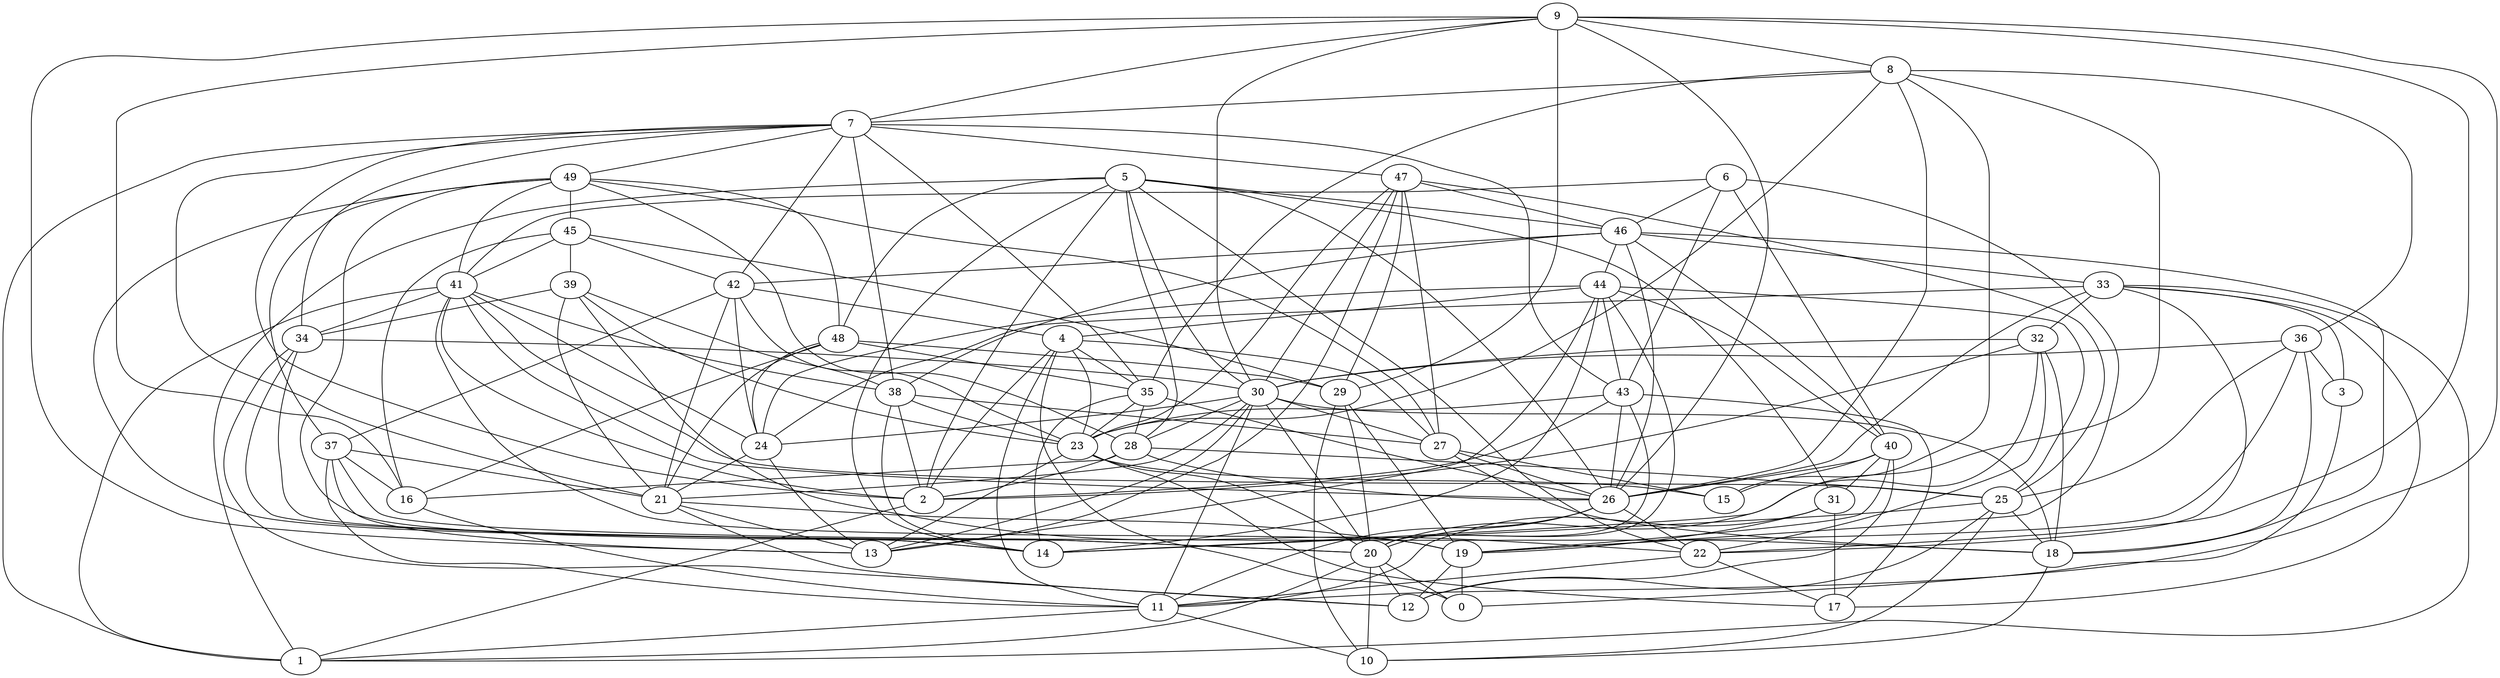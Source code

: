 digraph GG_graph {

subgraph G_graph {
edge [color = black]
"7" -> "43" [dir = none]
"7" -> "21" [dir = none]
"5" -> "26" [dir = none]
"5" -> "2" [dir = none]
"5" -> "46" [dir = none]
"5" -> "28" [dir = none]
"28" -> "16" [dir = none]
"41" -> "24" [dir = none]
"41" -> "38" [dir = none]
"41" -> "25" [dir = none]
"41" -> "1" [dir = none]
"41" -> "2" [dir = none]
"36" -> "30" [dir = none]
"36" -> "18" [dir = none]
"36" -> "3" [dir = none]
"25" -> "18" [dir = none]
"25" -> "10" [dir = none]
"37" -> "11" [dir = none]
"37" -> "13" [dir = none]
"37" -> "18" [dir = none]
"23" -> "15" [dir = none]
"23" -> "20" [dir = none]
"21" -> "19" [dir = none]
"24" -> "13" [dir = none]
"29" -> "10" [dir = none]
"47" -> "13" [dir = none]
"47" -> "25" [dir = none]
"9" -> "29" [dir = none]
"9" -> "11" [dir = none]
"9" -> "7" [dir = none]
"9" -> "13" [dir = none]
"9" -> "16" [dir = none]
"22" -> "17" [dir = none]
"20" -> "12" [dir = none]
"20" -> "1" [dir = none]
"20" -> "0" [dir = none]
"48" -> "24" [dir = none]
"48" -> "21" [dir = none]
"48" -> "35" [dir = none]
"31" -> "11" [dir = none]
"44" -> "25" [dir = none]
"44" -> "13" [dir = none]
"44" -> "24" [dir = none]
"44" -> "4" [dir = none]
"44" -> "43" [dir = none]
"44" -> "14" [dir = none]
"34" -> "30" [dir = none]
"11" -> "10" [dir = none]
"39" -> "23" [dir = none]
"39" -> "21" [dir = none]
"39" -> "38" [dir = none]
"39" -> "34" [dir = none]
"40" -> "19" [dir = none]
"40" -> "12" [dir = none]
"40" -> "31" [dir = none]
"46" -> "38" [dir = none]
"46" -> "33" [dir = none]
"26" -> "22" [dir = none]
"26" -> "11" [dir = none]
"32" -> "2" [dir = none]
"32" -> "30" [dir = none]
"32" -> "22" [dir = none]
"43" -> "17" [dir = none]
"4" -> "27" [dir = none]
"4" -> "0" [dir = none]
"4" -> "2" [dir = none]
"4" -> "23" [dir = none]
"33" -> "3" [dir = none]
"33" -> "26" [dir = none]
"35" -> "26" [dir = none]
"27" -> "15" [dir = none]
"42" -> "37" [dir = none]
"42" -> "23" [dir = none]
"49" -> "37" [dir = none]
"49" -> "14" [dir = none]
"49" -> "20" [dir = none]
"49" -> "41" [dir = none]
"49" -> "48" [dir = none]
"49" -> "27" [dir = none]
"8" -> "23" [dir = none]
"8" -> "36" [dir = none]
"8" -> "15" [dir = none]
"8" -> "26" [dir = none]
"8" -> "35" [dir = none]
"19" -> "12" [dir = none]
"30" -> "28" [dir = none]
"30" -> "20" [dir = none]
"30" -> "24" [dir = none]
"30" -> "21" [dir = none]
"30" -> "18" [dir = none]
"3" -> "0" [dir = none]
"45" -> "39" [dir = none]
"45" -> "41" [dir = none]
"45" -> "42" [dir = none]
"45" -> "29" [dir = none]
"6" -> "40" [dir = none]
"6" -> "41" [dir = none]
"6" -> "19" [dir = none]
"29" -> "20" [dir = none]
"37" -> "21" [dir = none]
"34" -> "14" [dir = none]
"43" -> "2" [dir = none]
"28" -> "26" [dir = none]
"21" -> "12" [dir = none]
"46" -> "18" [dir = none]
"6" -> "46" [dir = none]
"41" -> "26" [dir = none]
"29" -> "19" [dir = none]
"42" -> "24" [dir = none]
"35" -> "23" [dir = none]
"35" -> "28" [dir = none]
"27" -> "18" [dir = none]
"40" -> "26" [dir = none]
"20" -> "10" [dir = none]
"30" -> "11" [dir = none]
"8" -> "14" [dir = none]
"9" -> "22" [dir = none]
"49" -> "28" [dir = none]
"37" -> "16" [dir = none]
"24" -> "21" [dir = none]
"32" -> "18" [dir = none]
"39" -> "22" [dir = none]
"5" -> "30" [dir = none]
"23" -> "13" [dir = none]
"7" -> "34" [dir = none]
"41" -> "19" [dir = none]
"49" -> "45" [dir = none]
"43" -> "26" [dir = none]
"23" -> "17" [dir = none]
"9" -> "8" [dir = none]
"42" -> "4" [dir = none]
"5" -> "1" [dir = none]
"8" -> "7" [dir = none]
"33" -> "24" [dir = none]
"38" -> "23" [dir = none]
"48" -> "16" [dir = none]
"43" -> "20" [dir = none]
"46" -> "26" [dir = none]
"16" -> "11" [dir = none]
"47" -> "23" [dir = none]
"43" -> "23" [dir = none]
"32" -> "20" [dir = none]
"5" -> "14" [dir = none]
"18" -> "10" [dir = none]
"44" -> "20" [dir = none]
"26" -> "20" [dir = none]
"47" -> "46" [dir = none]
"45" -> "16" [dir = none]
"4" -> "35" [dir = none]
"33" -> "1" [dir = none]
"47" -> "30" [dir = none]
"47" -> "27" [dir = none]
"30" -> "27" [dir = none]
"7" -> "35" [dir = none]
"46" -> "44" [dir = none]
"7" -> "47" [dir = none]
"5" -> "48" [dir = none]
"9" -> "26" [dir = none]
"33" -> "22" [dir = none]
"28" -> "2" [dir = none]
"7" -> "2" [dir = none]
"7" -> "1" [dir = none]
"34" -> "12" [dir = none]
"38" -> "27" [dir = none]
"31" -> "19" [dir = none]
"27" -> "26" [dir = none]
"25" -> "12" [dir = none]
"21" -> "13" [dir = none]
"22" -> "11" [dir = none]
"5" -> "31" [dir = none]
"40" -> "15" [dir = none]
"44" -> "40" [dir = none]
"41" -> "34" [dir = none]
"34" -> "20" [dir = none]
"47" -> "29" [dir = none]
"35" -> "14" [dir = none]
"25" -> "14" [dir = none]
"4" -> "11" [dir = none]
"6" -> "43" [dir = none]
"46" -> "40" [dir = none]
"2" -> "1" [dir = none]
"28" -> "25" [dir = none]
"9" -> "30" [dir = none]
"33" -> "17" [dir = none]
"19" -> "0" [dir = none]
"38" -> "2" [dir = none]
"31" -> "17" [dir = none]
"36" -> "25" [dir = none]
"5" -> "22" [dir = none]
"30" -> "13" [dir = none]
"11" -> "1" [dir = none]
"48" -> "29" [dir = none]
"7" -> "49" [dir = none]
"36" -> "19" [dir = none]
"7" -> "42" [dir = none]
"33" -> "32" [dir = none]
"46" -> "42" [dir = none]
"42" -> "21" [dir = none]
"7" -> "38" [dir = none]
"38" -> "14" [dir = none]
}

}
